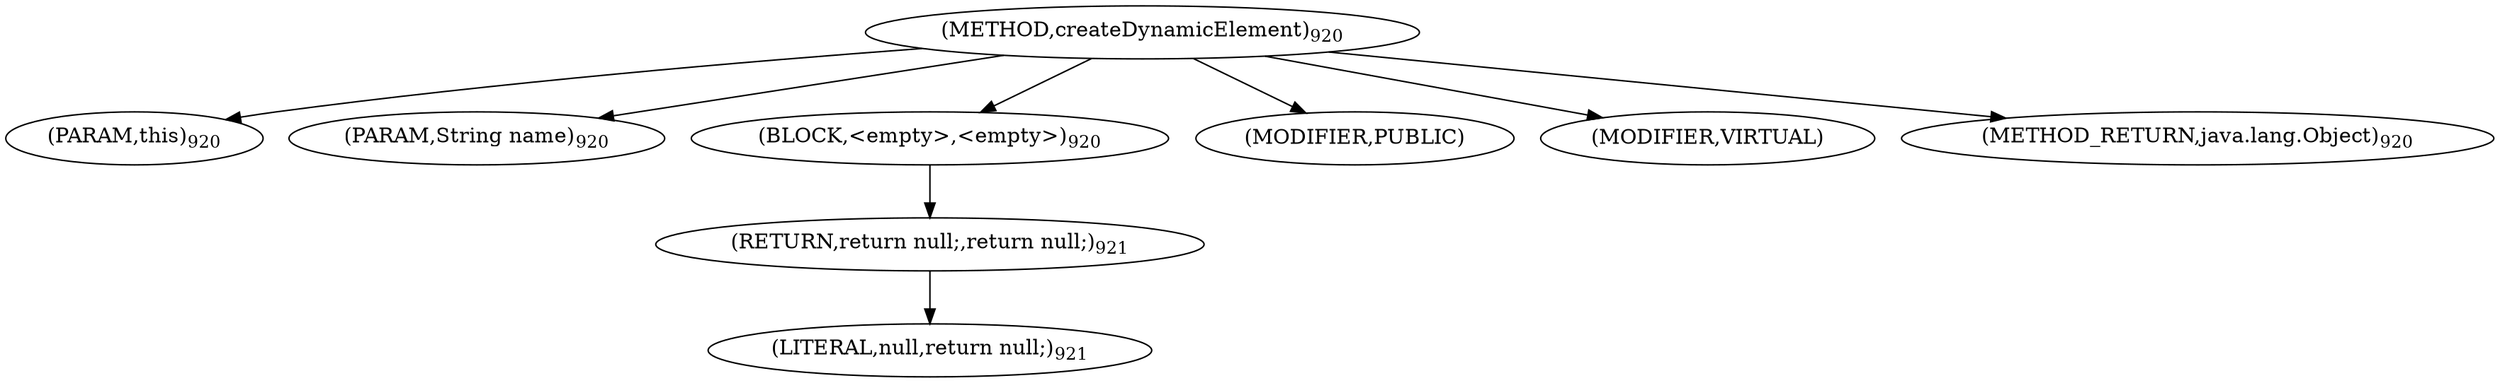 digraph "createDynamicElement" {  
"1834" [label = <(METHOD,createDynamicElement)<SUB>920</SUB>> ]
"1835" [label = <(PARAM,this)<SUB>920</SUB>> ]
"1836" [label = <(PARAM,String name)<SUB>920</SUB>> ]
"1837" [label = <(BLOCK,&lt;empty&gt;,&lt;empty&gt;)<SUB>920</SUB>> ]
"1838" [label = <(RETURN,return null;,return null;)<SUB>921</SUB>> ]
"1839" [label = <(LITERAL,null,return null;)<SUB>921</SUB>> ]
"1840" [label = <(MODIFIER,PUBLIC)> ]
"1841" [label = <(MODIFIER,VIRTUAL)> ]
"1842" [label = <(METHOD_RETURN,java.lang.Object)<SUB>920</SUB>> ]
  "1834" -> "1835" 
  "1834" -> "1836" 
  "1834" -> "1837" 
  "1834" -> "1840" 
  "1834" -> "1841" 
  "1834" -> "1842" 
  "1837" -> "1838" 
  "1838" -> "1839" 
}
